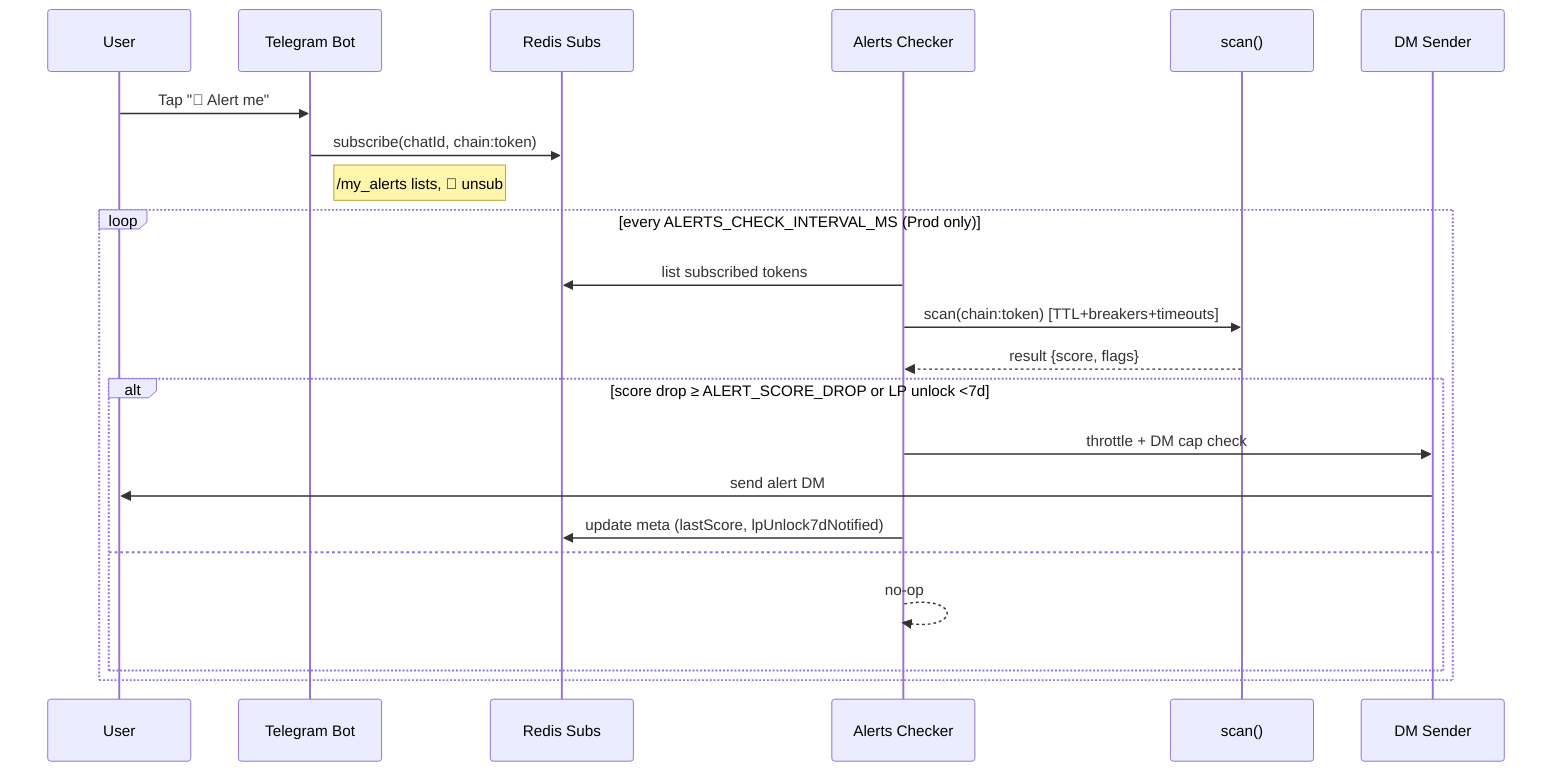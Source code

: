 sequenceDiagram
  participant U as User
  participant TG as Telegram Bot
  participant SUB as Redis Subs
  participant CHK as Alerts Checker
  participant SC as scan()
  participant DM as DM Sender

  U->>TG: Tap "🔔 Alert me"
  TG->>SUB: subscribe(chatId, chain:token)
  Note right of TG: /my_alerts lists, 🔕 unsub
  loop every ALERTS_CHECK_INTERVAL_MS (Prod only)
    CHK->>SUB: list subscribed tokens
    CHK->>SC: scan(chain:token) [TTL+breakers+timeouts]
    SC-->>CHK: result {score, flags}
    alt score drop ≥ ALERT_SCORE_DROP or LP unlock <7d
      CHK->>DM: throttle + DM cap check
      DM->>U: send alert DM
      CHK->>SUB: update meta (lastScore, lpUnlock7dNotified)
    else
      CHK-->>CHK: no-op
    end
  end